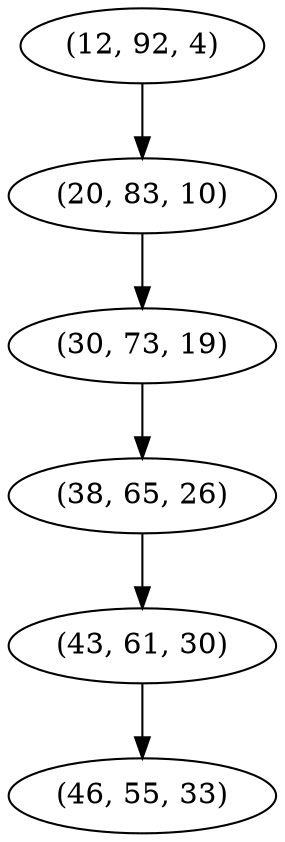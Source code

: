 digraph tree {
    "(12, 92, 4)";
    "(20, 83, 10)";
    "(30, 73, 19)";
    "(38, 65, 26)";
    "(43, 61, 30)";
    "(46, 55, 33)";
    "(12, 92, 4)" -> "(20, 83, 10)";
    "(20, 83, 10)" -> "(30, 73, 19)";
    "(30, 73, 19)" -> "(38, 65, 26)";
    "(38, 65, 26)" -> "(43, 61, 30)";
    "(43, 61, 30)" -> "(46, 55, 33)";
}
